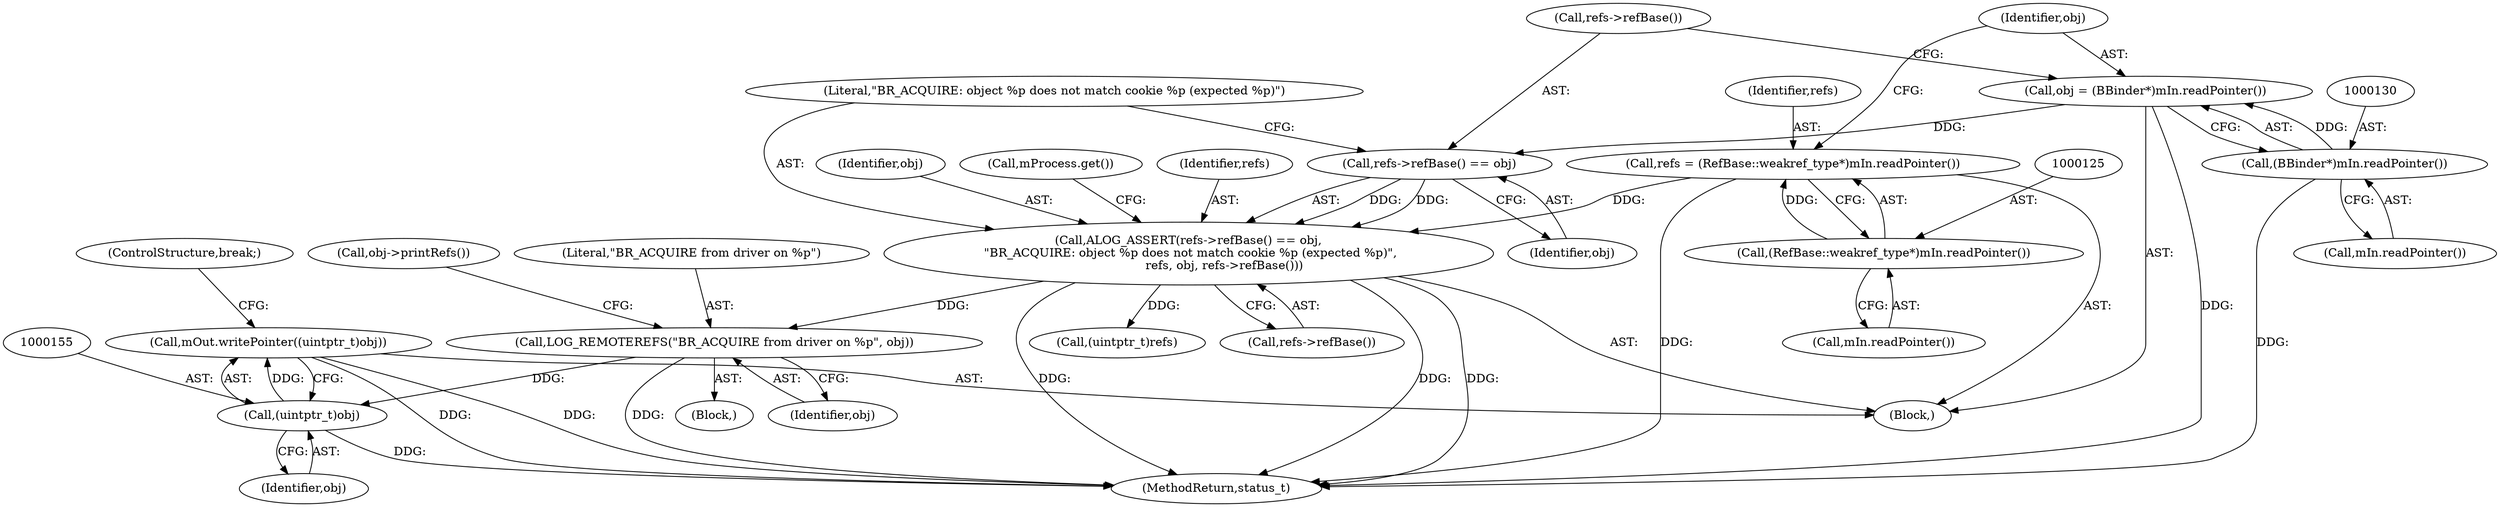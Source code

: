 digraph "0_Android_a59b827869a2ea04022dd225007f29af8d61837a@API" {
"1000153" [label="(Call,mOut.writePointer((uintptr_t)obj))"];
"1000154" [label="(Call,(uintptr_t)obj)"];
"1000143" [label="(Call,LOG_REMOTEREFS(\"BR_ACQUIRE from driver on %p\", obj))"];
"1000132" [label="(Call,ALOG_ASSERT(refs->refBase() == obj,\n \"BR_ACQUIRE: object %p does not match cookie %p (expected %p)\",\n                   refs, obj, refs->refBase()))"];
"1000133" [label="(Call,refs->refBase() == obj)"];
"1000127" [label="(Call,obj = (BBinder*)mIn.readPointer())"];
"1000129" [label="(Call,(BBinder*)mIn.readPointer())"];
"1000122" [label="(Call,refs = (RefBase::weakref_type*)mIn.readPointer())"];
"1000124" [label="(Call,(RefBase::weakref_type*)mIn.readPointer())"];
"1000113" [label="(Block,)"];
"1000126" [label="(Call,mIn.readPointer())"];
"1000146" [label="(Call,obj->printRefs())"];
"1000122" [label="(Call,refs = (RefBase::weakref_type*)mIn.readPointer())"];
"1000150" [label="(Call,(uintptr_t)refs)"];
"1000123" [label="(Identifier,refs)"];
"1000585" [label="(MethodReturn,status_t)"];
"1000144" [label="(Literal,\"BR_ACQUIRE from driver on %p\")"];
"1000142" [label="(Block,)"];
"1000156" [label="(Identifier,obj)"];
"1000138" [label="(Identifier,obj)"];
"1000141" [label="(Call,mProcess.get())"];
"1000143" [label="(Call,LOG_REMOTEREFS(\"BR_ACQUIRE from driver on %p\", obj))"];
"1000134" [label="(Call,refs->refBase())"];
"1000135" [label="(Identifier,obj)"];
"1000137" [label="(Identifier,refs)"];
"1000133" [label="(Call,refs->refBase() == obj)"];
"1000153" [label="(Call,mOut.writePointer((uintptr_t)obj))"];
"1000136" [label="(Literal,\"BR_ACQUIRE: object %p does not match cookie %p (expected %p)\")"];
"1000157" [label="(ControlStructure,break;)"];
"1000139" [label="(Call,refs->refBase())"];
"1000129" [label="(Call,(BBinder*)mIn.readPointer())"];
"1000145" [label="(Identifier,obj)"];
"1000127" [label="(Call,obj = (BBinder*)mIn.readPointer())"];
"1000132" [label="(Call,ALOG_ASSERT(refs->refBase() == obj,\n \"BR_ACQUIRE: object %p does not match cookie %p (expected %p)\",\n                   refs, obj, refs->refBase()))"];
"1000128" [label="(Identifier,obj)"];
"1000131" [label="(Call,mIn.readPointer())"];
"1000154" [label="(Call,(uintptr_t)obj)"];
"1000124" [label="(Call,(RefBase::weakref_type*)mIn.readPointer())"];
"1000153" -> "1000113"  [label="AST: "];
"1000153" -> "1000154"  [label="CFG: "];
"1000154" -> "1000153"  [label="AST: "];
"1000157" -> "1000153"  [label="CFG: "];
"1000153" -> "1000585"  [label="DDG: "];
"1000153" -> "1000585"  [label="DDG: "];
"1000154" -> "1000153"  [label="DDG: "];
"1000154" -> "1000156"  [label="CFG: "];
"1000155" -> "1000154"  [label="AST: "];
"1000156" -> "1000154"  [label="AST: "];
"1000154" -> "1000585"  [label="DDG: "];
"1000143" -> "1000154"  [label="DDG: "];
"1000143" -> "1000142"  [label="AST: "];
"1000143" -> "1000145"  [label="CFG: "];
"1000144" -> "1000143"  [label="AST: "];
"1000145" -> "1000143"  [label="AST: "];
"1000146" -> "1000143"  [label="CFG: "];
"1000143" -> "1000585"  [label="DDG: "];
"1000132" -> "1000143"  [label="DDG: "];
"1000132" -> "1000113"  [label="AST: "];
"1000132" -> "1000139"  [label="CFG: "];
"1000133" -> "1000132"  [label="AST: "];
"1000136" -> "1000132"  [label="AST: "];
"1000137" -> "1000132"  [label="AST: "];
"1000138" -> "1000132"  [label="AST: "];
"1000139" -> "1000132"  [label="AST: "];
"1000141" -> "1000132"  [label="CFG: "];
"1000132" -> "1000585"  [label="DDG: "];
"1000132" -> "1000585"  [label="DDG: "];
"1000132" -> "1000585"  [label="DDG: "];
"1000133" -> "1000132"  [label="DDG: "];
"1000133" -> "1000132"  [label="DDG: "];
"1000122" -> "1000132"  [label="DDG: "];
"1000132" -> "1000150"  [label="DDG: "];
"1000133" -> "1000135"  [label="CFG: "];
"1000134" -> "1000133"  [label="AST: "];
"1000135" -> "1000133"  [label="AST: "];
"1000136" -> "1000133"  [label="CFG: "];
"1000127" -> "1000133"  [label="DDG: "];
"1000127" -> "1000113"  [label="AST: "];
"1000127" -> "1000129"  [label="CFG: "];
"1000128" -> "1000127"  [label="AST: "];
"1000129" -> "1000127"  [label="AST: "];
"1000134" -> "1000127"  [label="CFG: "];
"1000127" -> "1000585"  [label="DDG: "];
"1000129" -> "1000127"  [label="DDG: "];
"1000129" -> "1000131"  [label="CFG: "];
"1000130" -> "1000129"  [label="AST: "];
"1000131" -> "1000129"  [label="AST: "];
"1000129" -> "1000585"  [label="DDG: "];
"1000122" -> "1000113"  [label="AST: "];
"1000122" -> "1000124"  [label="CFG: "];
"1000123" -> "1000122"  [label="AST: "];
"1000124" -> "1000122"  [label="AST: "];
"1000128" -> "1000122"  [label="CFG: "];
"1000122" -> "1000585"  [label="DDG: "];
"1000124" -> "1000122"  [label="DDG: "];
"1000124" -> "1000126"  [label="CFG: "];
"1000125" -> "1000124"  [label="AST: "];
"1000126" -> "1000124"  [label="AST: "];
}
